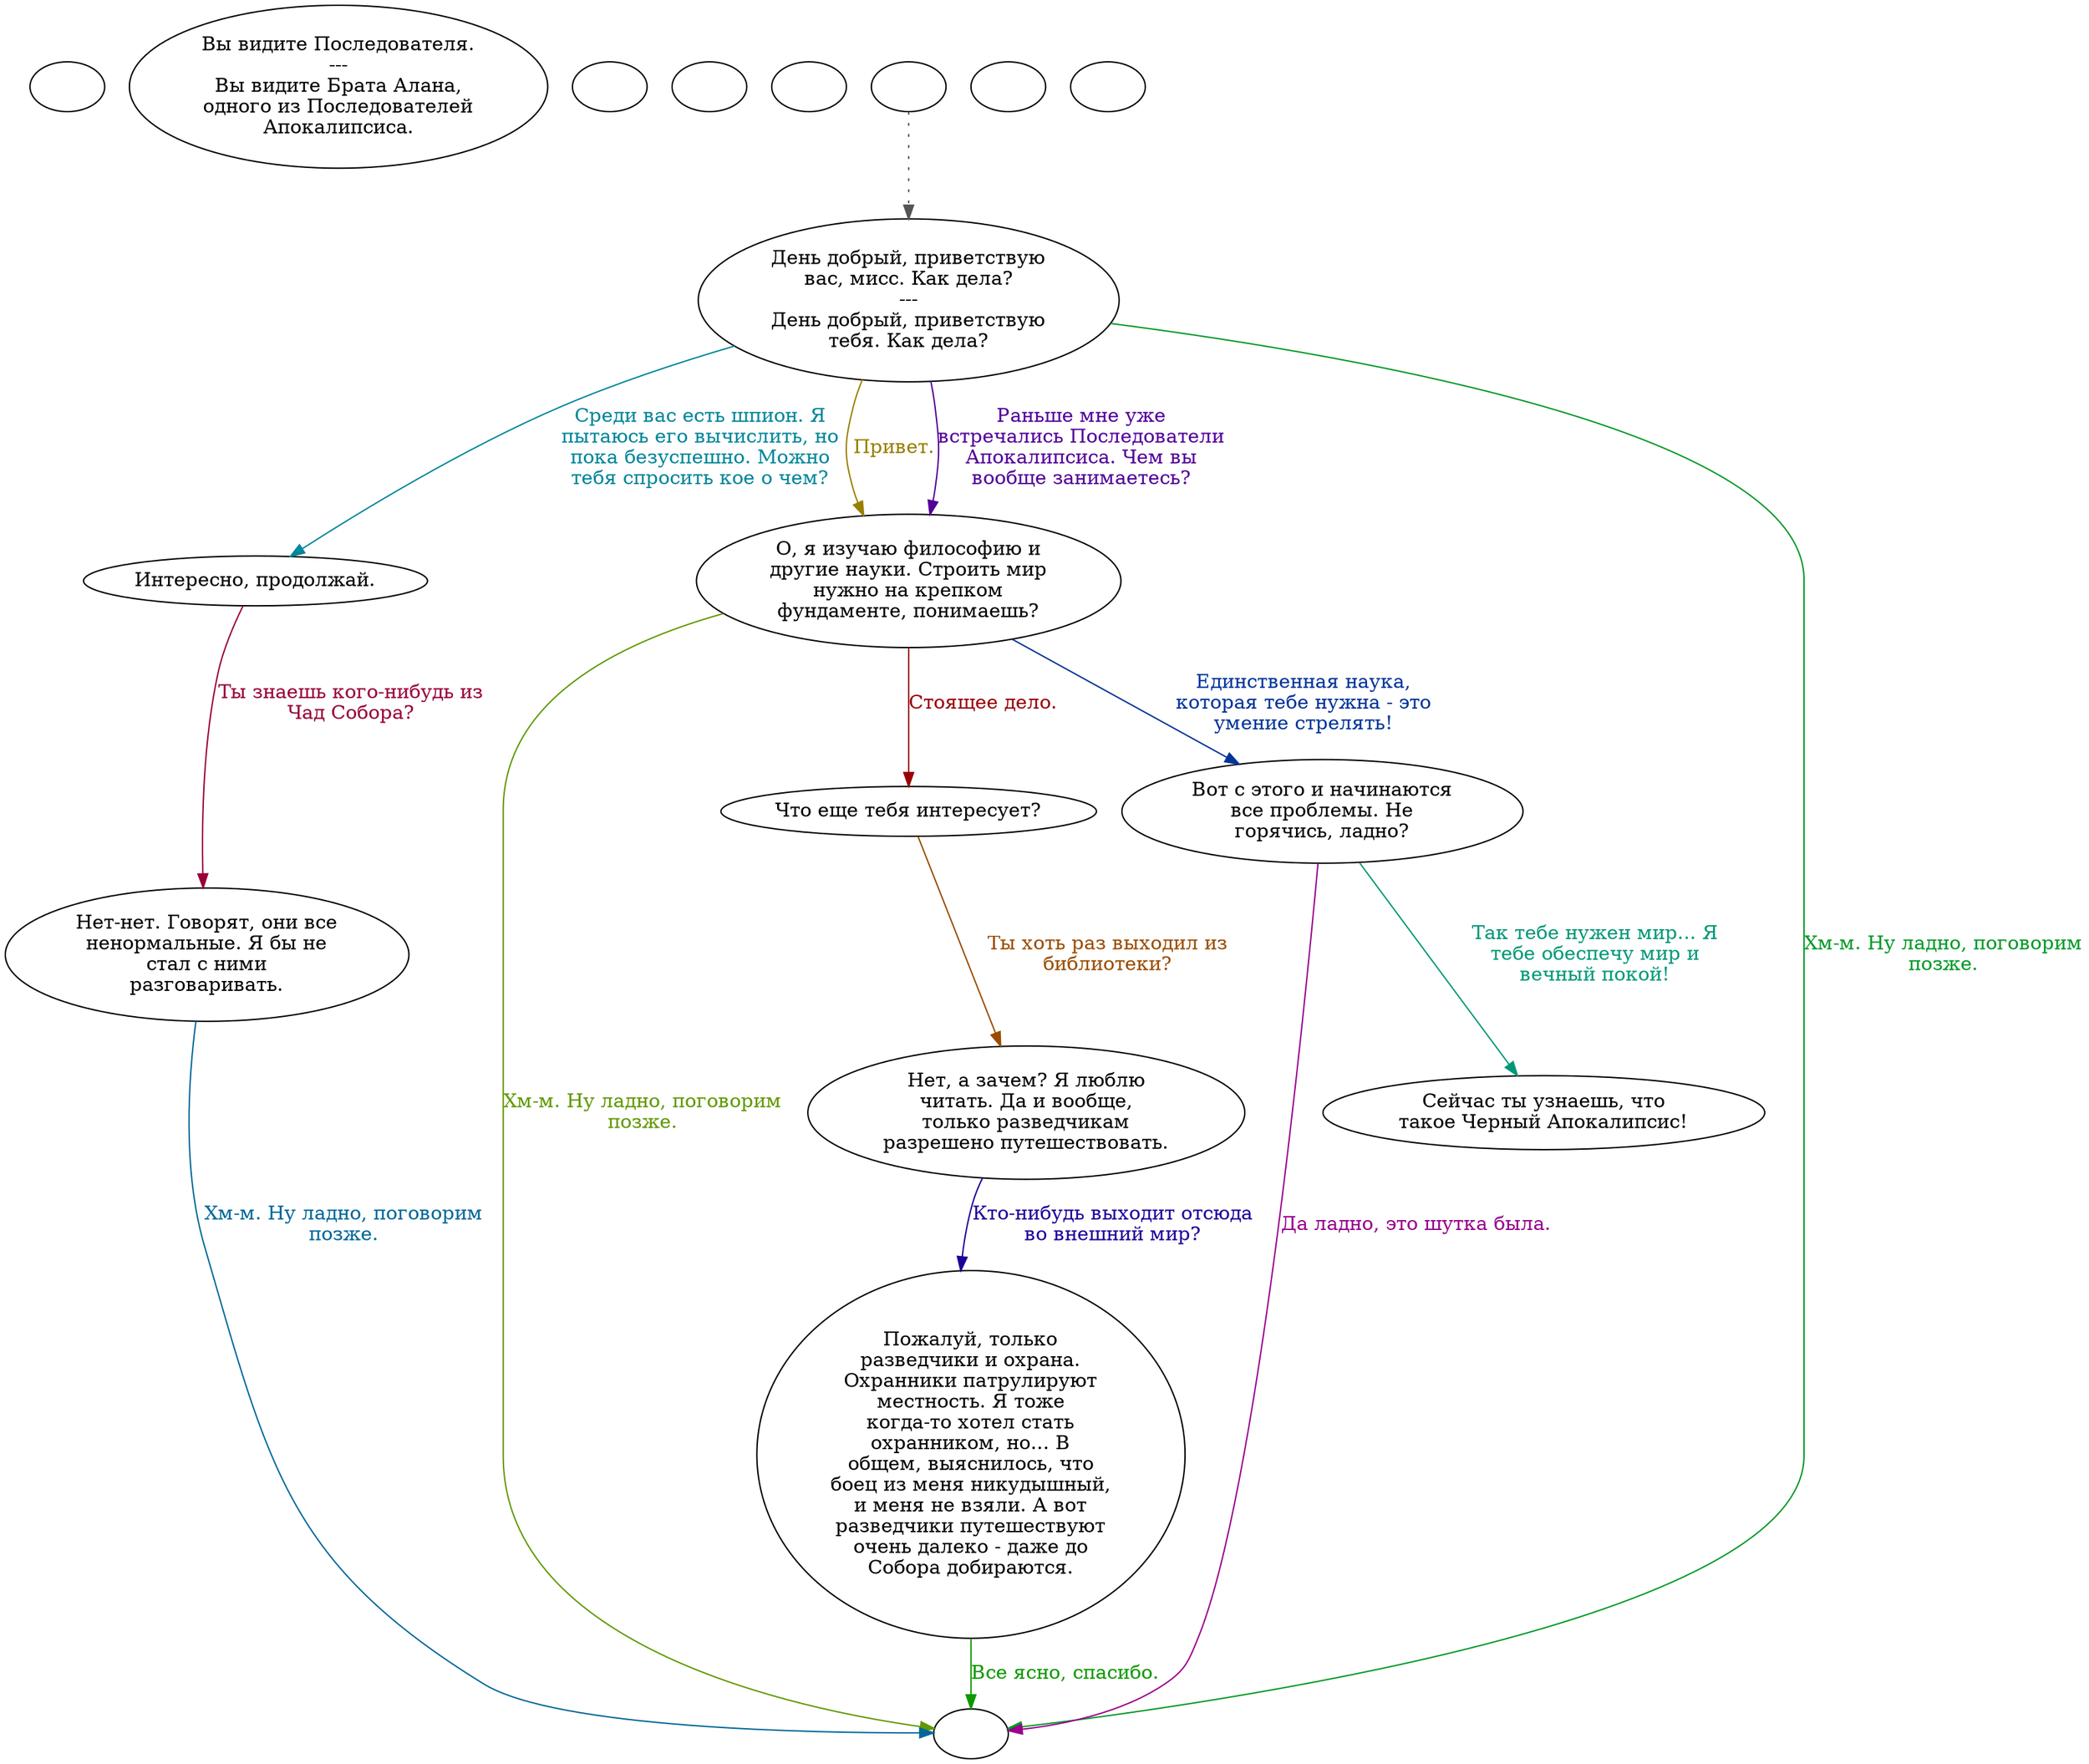 digraph alanfoll {
  "start" [style=filled       fillcolor="#FFFFFF"       color="#000000"]
  "start" [label=""]
  "look_at_p_proc" [style=filled       fillcolor="#FFFFFF"       color="#000000"]
  "look_at_p_proc" [label="Вы видите Последователя.\n---\nВы видите Брата Алана,\nодного из Последователей\nАпокалипсиса."]
  "map_enter_p_proc" [style=filled       fillcolor="#FFFFFF"       color="#000000"]
  "map_enter_p_proc" [label=""]
  "critter_p_proc" [style=filled       fillcolor="#FFFFFF"       color="#000000"]
  "critter_p_proc" [label=""]
  "pickup_p_proc" [style=filled       fillcolor="#FFFFFF"       color="#000000"]
  "pickup_p_proc" [label=""]
  "talk_p_proc" [style=filled       fillcolor="#FFFFFF"       color="#000000"]
  "talk_p_proc" -> "alan00" [style=dotted color="#555555"]
  "talk_p_proc" [label=""]
  "damage_p_proc" [style=filled       fillcolor="#FFFFFF"       color="#000000"]
  "damage_p_proc" [label=""]
  "destroy_p_proc" [style=filled       fillcolor="#FFFFFF"       color="#000000"]
  "destroy_p_proc" [label=""]
  "alan00" [style=filled       fillcolor="#FFFFFF"       color="#000000"]
  "alan00" [label="День добрый, приветствую\nвас, мисс. Как дела?\n---\nДень добрый, приветствую\nтебя. Как дела?"]
  "alan00" -> "alan06" [label="Среди вас есть шпион. Я\nпытаюсь его вычислить, но\nпока безуспешно. Можно\nтебя спросить кое о чем?" color="#008699" fontcolor="#008699"]
  "alan00" -> "alan01" [label="Привет." color="#997F00" fontcolor="#997F00"]
  "alan00" -> "alan01" [label="Раньше мне уже\nвстречались Последователи\nАпокалипсиса. Чем вы\nвообще занимаетесь?" color="#520099" fontcolor="#520099"]
  "alan00" -> "alanend" [label="Хм-м. Ну ладно, поговорим\nпозже." color="#009926" fontcolor="#009926"]
  "alan01" [style=filled       fillcolor="#FFFFFF"       color="#000000"]
  "alan01" [label="О, я изучаю философию и\nдругие науки. Строить мир\nнужно на крепком\nфундаменте, понимаешь?"]
  "alan01" -> "alan03" [label="Стоящее дело." color="#990007" fontcolor="#990007"]
  "alan01" -> "alan02" [label="Единственная наука,\nкоторая тебе нужна - это\nумение стрелять!" color="#003499" fontcolor="#003499"]
  "alan01" -> "alanend" [label="Хм-м. Ну ладно, поговорим\nпозже." color="#609900" fontcolor="#609900"]
  "alan02" [style=filled       fillcolor="#FFFFFF"       color="#000000"]
  "alan02" [label="Вот с этого и начинаются\nвсе проблемы. Не\nгорячись, ладно?"]
  "alan02" -> "alanend" [label="Да ладно, это шутка была." color="#99008D" fontcolor="#99008D"]
  "alan02" -> "alan08" [label="Так тебе нужен мир... Я\nтебе обеспечу мир и\nвечный покой!" color="#009978" fontcolor="#009978"]
  "alan03" [style=filled       fillcolor="#FFFFFF"       color="#000000"]
  "alan03" [label="Что еще тебя интересует?"]
  "alan03" -> "alan04" [label="Ты хоть раз выходил из\nбиблиотеки?" color="#994C00" fontcolor="#994C00"]
  "alan04" [style=filled       fillcolor="#FFFFFF"       color="#000000"]
  "alan04" [label="Нет, а зачем? Я люблю\nчитать. Да и вообще,\nтолько разведчикам\nразрешено путешествовать."]
  "alan04" -> "alan05" [label="Кто-нибудь выходит отсюда\nво внешний мир?" color="#1F0099" fontcolor="#1F0099"]
  "alan05" [style=filled       fillcolor="#FFFFFF"       color="#000000"]
  "alan05" [label="Пожалуй, только\nразведчики и охрана.\nОхранники патрулируют\nместность. Я тоже\nкогда-то хотел стать\nохранником, но... В\nобщем, выяснилось, что\nбоец из меня никудышный,\nи меня не взяли. А вот\nразведчики путешествуют\nочень далеко - даже до\nСобора добираются."]
  "alan05" -> "alanend" [label="Все ясно, спасибо." color="#0D9900" fontcolor="#0D9900"]
  "alan06" [style=filled       fillcolor="#FFFFFF"       color="#000000"]
  "alan06" [label="Интересно, продолжай."]
  "alan06" -> "alan07" [label="Ты знаешь кого-нибудь из\nЧад Собора?" color="#99003A" fontcolor="#99003A"]
  "alan07" [style=filled       fillcolor="#FFFFFF"       color="#000000"]
  "alan07" [label="Нет-нет. Говорят, они все\nненормальные. Я бы не\nстал с ними\nразговаривать."]
  "alan07" -> "alanend" [label="Хм-м. Ну ладно, поговорим\nпозже." color="#006799" fontcolor="#006799"]
  "alan08" [style=filled       fillcolor="#FFFFFF"       color="#000000"]
  "alan08" [label="Сейчас ты узнаешь, что\nтакое Черный Апокалипсис!"]
  "alanend" [style=filled       fillcolor="#FFFFFF"       color="#000000"]
  "alanend" [label=""]
}